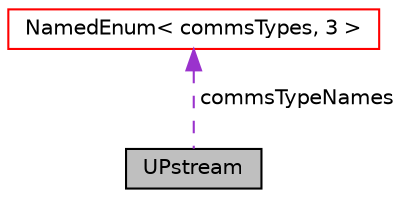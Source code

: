 digraph "UPstream"
{
  bgcolor="transparent";
  edge [fontname="Helvetica",fontsize="10",labelfontname="Helvetica",labelfontsize="10"];
  node [fontname="Helvetica",fontsize="10",shape=record];
  Node1 [label="UPstream",height=0.2,width=0.4,color="black", fillcolor="grey75", style="filled", fontcolor="black"];
  Node2 -> Node1 [dir="back",color="darkorchid3",fontsize="10",style="dashed",label=" commsTypeNames" ,fontname="Helvetica"];
  Node2 [label="NamedEnum\< commsTypes, 3 \>",height=0.2,width=0.4,color="red",URL="$a01602.html"];
}
